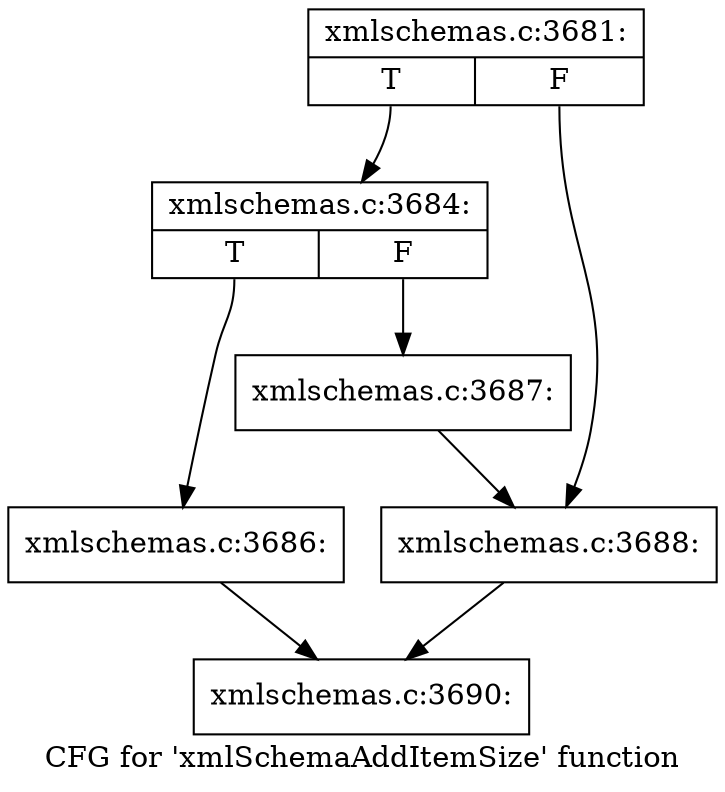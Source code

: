 digraph "CFG for 'xmlSchemaAddItemSize' function" {
	label="CFG for 'xmlSchemaAddItemSize' function";

	Node0x4b22290 [shape=record,label="{xmlschemas.c:3681:|{<s0>T|<s1>F}}"];
	Node0x4b22290:s0 -> Node0x4dbe5b0;
	Node0x4b22290:s1 -> Node0x4dbe600;
	Node0x4dbe5b0 [shape=record,label="{xmlschemas.c:3684:|{<s0>T|<s1>F}}"];
	Node0x4dbe5b0:s0 -> Node0x4dbec00;
	Node0x4dbe5b0:s1 -> Node0x4dbec50;
	Node0x4dbec00 [shape=record,label="{xmlschemas.c:3686:}"];
	Node0x4dbec00 -> Node0x4dbdb80;
	Node0x4dbec50 [shape=record,label="{xmlschemas.c:3687:}"];
	Node0x4dbec50 -> Node0x4dbe600;
	Node0x4dbe600 [shape=record,label="{xmlschemas.c:3688:}"];
	Node0x4dbe600 -> Node0x4dbdb80;
	Node0x4dbdb80 [shape=record,label="{xmlschemas.c:3690:}"];
}
